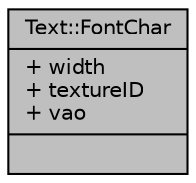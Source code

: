 digraph "Text::FontChar"
{
  edge [fontname="Helvetica",fontsize="10",labelfontname="Helvetica",labelfontsize="10"];
  node [fontname="Helvetica",fontsize="10",shape=record];
  Node1 [label="{Text::FontChar\n|+ width\l+ textureID\l+ vao\l|}",height=0.2,width=0.4,color="black", fillcolor="grey75", style="filled" fontcolor="black"];
}
